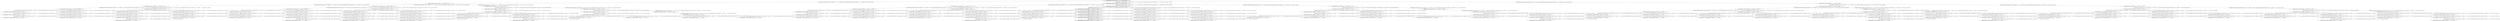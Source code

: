 strict digraph G {
  1 [ style="solid" label="RepartoVertex[index=6, cliente=7, pendientes=[4, 6], visitados=[0, 1, 2, 5, 3, 7], kms=6]" ];
  2 [ style="solid" label="RepartoVertex[index=7, cliente=4, pendientes=[6], visitados=[0, 1, 2, 5, 3, 7, 4], kms=7]" ];
  3 [ style="solid" label="RepartoVertex[index=5, cliente=3, pendientes=[4, 6, 7], visitados=[0, 1, 2, 5, 3], kms=5]" ];
  4 [ style="solid" label="RepartoVertex[index=4, cliente=5, pendientes=[3, 4, 6, 7], visitados=[0, 1, 2, 5], kms=4]" ];
  5 [ style="solid" label="RepartoVertex[index=6, cliente=4, pendientes=[3, 7], visitados=[0, 1, 2, 5, 6, 4], kms=8]" ];
  6 [ style="solid" label="RepartoVertex[index=7, cliente=7, pendientes=[3], visitados=[0, 1, 2, 5, 6, 4, 7], kms=9]" ];
  7 [ style="solid" label="RepartoVertex[index=5, cliente=6, pendientes=[3, 4, 7], visitados=[0, 1, 2, 5, 6], kms=7]" ];
  8 [ style="solid" label="RepartoVertex[index=3, cliente=2, pendientes=[3, 4, 5, 6, 7], visitados=[0, 1, 2], kms=3]" ];
  9 [ style="solid" label="RepartoVertex[index=7, cliente=6, pendientes=[4], visitados=[0, 1, 2, 7, 3, 5, 6], kms=11]" ];
  10 [ style="solid" label="RepartoVertex[index=8, cliente=4, pendientes=[], visitados=[0, 1, 2, 7, 3, 5, 6, 4], kms=12]" ];
  11 [ style="solid" label="RepartoVertex[index=6, cliente=5, pendientes=[4, 6], visitados=[0, 1, 2, 7, 3, 5], kms=8]" ];
  12 [ style="solid" label="RepartoVertex[index=5, cliente=3, pendientes=[4, 5, 6], visitados=[0, 1, 2, 7, 3], kms=7]" ];
  13 [ style="solid" label="RepartoVertex[index=4, cliente=7, pendientes=[3, 4, 5, 6], visitados=[0, 1, 2, 7], kms=6]" ];
  14 [ style="solid" label="RepartoVertex[index=6, cliente=6, pendientes=[3, 5], visitados=[0, 1, 2, 7, 4, 6], kms=8]" ];
  15 [ style="solid" label="RepartoVertex[index=7, cliente=5, pendientes=[3], visitados=[0, 1, 2, 7, 4, 6, 5], kms=11]" ];
  16 [ style="solid" label="RepartoVertex[index=5, cliente=4, pendientes=[3, 5, 6], visitados=[0, 1, 2, 7, 4], kms=7]" ];
  17 [ style="solid" label="RepartoVertex[index=2, cliente=1, pendientes=[2, 3, 4, 5, 6, 7], visitados=[0, 1], kms=2]" ];
  18 [ style="solid" label="RepartoVertex[index=6, cliente=7, pendientes=[4, 6], visitados=[0, 1, 3, 5, 2, 7], kms=10]" ];
  19 [ style="solid" label="RepartoVertex[index=7, cliente=4, pendientes=[6], visitados=[0, 1, 3, 5, 2, 7, 4], kms=11]" ];
  20 [ style="solid" label="RepartoVertex[index=5, cliente=2, pendientes=[4, 6, 7], visitados=[0, 1, 3, 5, 2], kms=7]" ];
  21 [ style="solid" label="RepartoVertex[index=4, cliente=5, pendientes=[2, 4, 6, 7], visitados=[0, 1, 3, 5], kms=6]" ];
  22 [ style="solid" label="RepartoVertex[index=7, cliente=7, pendientes=[2], visitados=[0, 1, 3, 5, 6, 4, 7], kms=11]" ];
  23 [ style="solid" label="RepartoVertex[index=8, cliente=2, pendientes=[], visitados=[0, 1, 3, 5, 6, 4, 7, 2], kms=14]" ];
  24 [ style="solid" label="RepartoVertex[index=6, cliente=4, pendientes=[2, 7], visitados=[0, 1, 3, 5, 6, 4], kms=10]" ];
  25 [ style="solid" label="RepartoVertex[index=5, cliente=6, pendientes=[2, 4, 7], visitados=[0, 1, 3, 5, 6], kms=9]" ];
  26 [ style="solid" label="RepartoVertex[index=3, cliente=3, pendientes=[2, 4, 5, 6, 7], visitados=[0, 1, 3], kms=5]" ];
  27 [ style="solid" label="RepartoVertex[index=7, cliente=6, pendientes=[4], visitados=[0, 1, 3, 7, 2, 5, 6], kms=13]" ];
  28 [ style="solid" label="RepartoVertex[index=8, cliente=4, pendientes=[], visitados=[0, 1, 3, 7, 2, 5, 6, 4], kms=14]" ];
  29 [ style="solid" label="RepartoVertex[index=6, cliente=5, pendientes=[4, 6], visitados=[0, 1, 3, 7, 2, 5], kms=10]" ];
  30 [ style="solid" label="RepartoVertex[index=5, cliente=2, pendientes=[4, 5, 6], visitados=[0, 1, 3, 7, 2], kms=9]" ];
  31 [ style="solid" label="RepartoVertex[index=4, cliente=7, pendientes=[2, 4, 5, 6], visitados=[0, 1, 3, 7], kms=6]" ];
  32 [ style="solid" label="RepartoVertex[index=7, cliente=5, pendientes=[2], visitados=[0, 1, 3, 7, 4, 6, 5], kms=11]" ];
  33 [ style="solid" label="RepartoVertex[index=8, cliente=2, pendientes=[], visitados=[0, 1, 3, 7, 4, 6, 5, 2], kms=12]" ];
  34 [ style="solid" label="RepartoVertex[index=6, cliente=6, pendientes=[2, 5], visitados=[0, 1, 3, 7, 4, 6], kms=8]" ];
  35 [ style="solid" label="RepartoVertex[index=5, cliente=4, pendientes=[2, 5, 6], visitados=[0, 1, 3, 7, 4], kms=7]" ];
  36 [ style="solid" label="RepartoVertex[index=6, cliente=2, pendientes=[3, 5], visitados=[0, 1, 6, 4, 7, 2], kms=8]" ];
  37 [ style="solid" label="RepartoVertex[index=7, cliente=5, pendientes=[3], visitados=[0, 1, 6, 4, 7, 2, 5], kms=9]" ];
  38 [ style="solid" label="RepartoVertex[index=5, cliente=7, pendientes=[2, 3, 5], visitados=[0, 1, 6, 4, 7], kms=5]" ];
  39 [ style="solid" label="RepartoVertex[index=7, cliente=5, pendientes=[2], visitados=[0, 1, 6, 4, 7, 3, 5], kms=7]" ];
  40 [ style="solid" label="RepartoVertex[index=8, cliente=2, pendientes=[], visitados=[0, 1, 6, 4, 7, 3, 5, 2], kms=8]" ];
  41 [ style="solid" label="RepartoVertex[index=6, cliente=3, pendientes=[2, 5], visitados=[0, 1, 6, 4, 7, 3], kms=6]" ];
  42 [ style="solid" label="RepartoVertex[index=4, cliente=4, pendientes=[2, 3, 5, 7], visitados=[0, 1, 6, 4], kms=4]" ];
  43 [ style="solid" label="RepartoVertex[index=3, cliente=6, pendientes=[2, 3, 4, 5, 7], visitados=[0, 1, 6], kms=3]" ];
  44 [ style="solid" label="RepartoVertex[index=6, cliente=7, pendientes=[3, 4], visitados=[0, 1, 6, 5, 2, 7], kms=10]" ];
  45 [ style="solid" label="RepartoVertex[index=7, cliente=3, pendientes=[4], visitados=[0, 1, 6, 5, 2, 7, 3], kms=11]" ];
  46 [ style="solid" label="RepartoVertex[index=7, cliente=4, pendientes=[3], visitados=[0, 1, 6, 5, 2, 7, 4], kms=11]" ];
  47 [ style="solid" label="RepartoVertex[index=5, cliente=2, pendientes=[3, 4, 7], visitados=[0, 1, 6, 5, 2], kms=7]" ];
  48 [ style="solid" label="RepartoVertex[index=4, cliente=5, pendientes=[2, 3, 4, 7], visitados=[0, 1, 6, 5], kms=6]" ];
  49 [ style="solid" label="RepartoVertex[index=6, cliente=7, pendientes=[2, 4], visitados=[0, 1, 6, 5, 3, 7], kms=8]" ];
  50 [ style="solid" label="RepartoVertex[index=7, cliente=2, pendientes=[4], visitados=[0, 1, 6, 5, 3, 7, 2], kms=11]" ];
  51 [ style="solid" label="RepartoVertex[index=7, cliente=4, pendientes=[2], visitados=[0, 1, 6, 5, 3, 7, 4], kms=9]" ];
  52 [ style="solid" label="RepartoVertex[index=5, cliente=3, pendientes=[2, 4, 7], visitados=[0, 1, 6, 5, 3], kms=7]" ];
  53 [ style="bold" label="RepartoVertex[index=1, cliente=0, pendientes=[1, 2, 3, 4, 5, 6, 7], visitados=[0], kms=0]" ];
  54 [ style="solid" label="RepartoVertex[index=6, cliente=6, pendientes=[4, 7], visitados=[0, 2, 1, 3, 5, 6], kms=9]" ];
  55 [ style="solid" label="RepartoVertex[index=7, cliente=4, pendientes=[7], visitados=[0, 2, 1, 3, 5, 6, 4], kms=10]" ];
  56 [ style="solid" label="RepartoVertex[index=5, cliente=5, pendientes=[4, 6, 7], visitados=[0, 2, 1, 3, 5], kms=6]" ];
  57 [ style="solid" label="RepartoVertex[index=4, cliente=3, pendientes=[4, 5, 6, 7], visitados=[0, 2, 1, 3], kms=5]" ];
  58 [ style="solid" label="RepartoVertex[index=6, cliente=4, pendientes=[5, 6], visitados=[0, 2, 1, 3, 7, 4], kms=7]" ];
  59 [ style="solid" label="RepartoVertex[index=7, cliente=6, pendientes=[5], visitados=[0, 2, 1, 3, 7, 4, 6], kms=8]" ];
  60 [ style="solid" label="RepartoVertex[index=5, cliente=7, pendientes=[4, 5, 6], visitados=[0, 2, 1, 3, 7], kms=6]" ];
  61 [ style="solid" label="RepartoVertex[index=3, cliente=1, pendientes=[3, 4, 5, 6, 7], visitados=[0, 2, 1], kms=2]" ];
  62 [ style="solid" label="RepartoVertex[index=6, cliente=7, pendientes=[3, 5], visitados=[0, 2, 1, 6, 4, 7], kms=5]" ];
  63 [ style="solid" label="RepartoVertex[index=7, cliente=3, pendientes=[5], visitados=[0, 2, 1, 6, 4, 7, 3], kms=6]" ];
  64 [ style="solid" label="RepartoVertex[index=5, cliente=4, pendientes=[3, 5, 7], visitados=[0, 2, 1, 6, 4], kms=4]" ];
  65 [ style="solid" label="RepartoVertex[index=4, cliente=6, pendientes=[3, 4, 5, 7], visitados=[0, 2, 1, 6], kms=3]" ];
  66 [ style="solid" label="RepartoVertex[index=7, cliente=7, pendientes=[4], visitados=[0, 2, 1, 6, 5, 3, 7], kms=8]" ];
  67 [ style="solid" label="RepartoVertex[index=8, cliente=4, pendientes=[], visitados=[0, 2, 1, 6, 5, 3, 7, 4], kms=9]" ];
  68 [ style="solid" label="RepartoVertex[index=6, cliente=3, pendientes=[4, 7], visitados=[0, 2, 1, 6, 5, 3], kms=7]" ];
  69 [ style="solid" label="RepartoVertex[index=5, cliente=5, pendientes=[3, 4, 7], visitados=[0, 2, 1, 6, 5], kms=6]" ];
  70 [ style="bold" label="RepartoVertex[index=2, cliente=2, pendientes=[1, 3, 4, 5, 6, 7], visitados=[0, 2], kms=1]" ];
  71 [ style="solid" label="RepartoVertex[index=6, cliente=6, pendientes=[4, 7], visitados=[0, 2, 5, 3, 1, 6], kms=7]" ];
  72 [ style="solid" label="RepartoVertex[index=7, cliente=4, pendientes=[7], visitados=[0, 2, 5, 3, 1, 6, 4], kms=8]" ];
  73 [ style="solid" label="RepartoVertex[index=5, cliente=1, pendientes=[4, 6, 7], visitados=[0, 2, 5, 3, 1], kms=6]" ];
  74 [ style="bold" label="RepartoVertex[index=4, cliente=3, pendientes=[1, 4, 6, 7], visitados=[0, 2, 5, 3], kms=3]" ];
  75 [ style="bold" label="RepartoVertex[index=7, cliente=6, pendientes=[1], visitados=[0, 2, 5, 3, 7, 4, 6], kms=6]" ];
  76 [ style="bold" label="RepartoVertex[index=8, cliente=1, pendientes=[], visitados=[0, 2, 5, 3, 7, 4, 6, 1], kms=7]" ];
  77 [ style="bold" label="RepartoVertex[index=6, cliente=4, pendientes=[1, 6], visitados=[0, 2, 5, 3, 7, 4], kms=5]" ];
  78 [ style="bold" label="RepartoVertex[index=5, cliente=7, pendientes=[1, 4, 6], visitados=[0, 2, 5, 3, 7], kms=4]" ];
  79 [ style="bold" label="RepartoVertex[index=3, cliente=5, pendientes=[1, 3, 4, 6, 7], visitados=[0, 2, 5], kms=2]" ];
  80 [ style="solid" label="RepartoVertex[index=7, cliente=7, pendientes=[4], visitados=[0, 2, 5, 6, 1, 3, 7], kms=10]" ];
  81 [ style="solid" label="RepartoVertex[index=8, cliente=4, pendientes=[], visitados=[0, 2, 5, 6, 1, 3, 7, 4], kms=11]" ];
  82 [ style="solid" label="RepartoVertex[index=6, cliente=3, pendientes=[4, 7], visitados=[0, 2, 5, 6, 1, 3], kms=9]" ];
  83 [ style="solid" label="RepartoVertex[index=5, cliente=1, pendientes=[3, 4, 7], visitados=[0, 2, 5, 6, 1], kms=6]" ];
  84 [ style="solid" label="RepartoVertex[index=4, cliente=6, pendientes=[1, 3, 4, 7], visitados=[0, 2, 5, 6], kms=5]" ];
  85 [ style="solid" label="RepartoVertex[index=7, cliente=3, pendientes=[1], visitados=[0, 2, 5, 6, 4, 7, 3], kms=8]" ];
  86 [ style="solid" label="RepartoVertex[index=8, cliente=1, pendientes=[], visitados=[0, 2, 5, 6, 4, 7, 3, 1], kms=11]" ];
  87 [ style="solid" label="RepartoVertex[index=6, cliente=7, pendientes=[1, 3], visitados=[0, 2, 5, 6, 4, 7], kms=7]" ];
  88 [ style="solid" label="RepartoVertex[index=5, cliente=4, pendientes=[1, 3, 7], visitados=[0, 2, 5, 6, 4], kms=6]" ];
  89 [ style="solid" label="RepartoVertex[index=6, cliente=6, pendientes=[4, 5], visitados=[0, 2, 7, 3, 1, 6], kms=9]" ];
  90 [ style="solid" label="RepartoVertex[index=7, cliente=4, pendientes=[5], visitados=[0, 2, 7, 3, 1, 6, 4], kms=10]" ];
  91 [ style="solid" label="RepartoVertex[index=7, cliente=5, pendientes=[4], visitados=[0, 2, 7, 3, 1, 6, 5], kms=12]" ];
  92 [ style="solid" label="RepartoVertex[index=5, cliente=1, pendientes=[4, 5, 6], visitados=[0, 2, 7, 3, 1], kms=8]" ];
  93 [ style="solid" label="RepartoVertex[index=4, cliente=3, pendientes=[1, 4, 5, 6], visitados=[0, 2, 7, 3], kms=5]" ];
  94 [ style="solid" label="RepartoVertex[index=6, cliente=6, pendientes=[1, 4], visitados=[0, 2, 7, 3, 5, 6], kms=9]" ];
  95 [ style="solid" label="RepartoVertex[index=7, cliente=1, pendientes=[4], visitados=[0, 2, 7, 3, 5, 6, 1], kms=10]" ];
  96 [ style="solid" label="RepartoVertex[index=7, cliente=4, pendientes=[1], visitados=[0, 2, 7, 3, 5, 6, 4], kms=10]" ];
  97 [ style="solid" label="RepartoVertex[index=5, cliente=5, pendientes=[1, 4, 6], visitados=[0, 2, 7, 3, 5], kms=6]" ];
  98 [ style="solid" label="RepartoVertex[index=3, cliente=7, pendientes=[1, 3, 4, 5, 6], visitados=[0, 2, 7], kms=4]" ];
  99 [ style="solid" label="RepartoVertex[index=6, cliente=1, pendientes=[3, 5], visitados=[0, 2, 7, 4, 6, 1], kms=7]" ];
  100 [ style="solid" label="RepartoVertex[index=7, cliente=3, pendientes=[5], visitados=[0, 2, 7, 4, 6, 1, 3], kms=10]" ];
  101 [ style="solid" label="RepartoVertex[index=5, cliente=6, pendientes=[1, 3, 5], visitados=[0, 2, 7, 4, 6], kms=6]" ];
  102 [ style="solid" label="RepartoVertex[index=7, cliente=3, pendientes=[1], visitados=[0, 2, 7, 4, 6, 5, 3], kms=10]" ];
  103 [ style="solid" label="RepartoVertex[index=8, cliente=1, pendientes=[], visitados=[0, 2, 7, 4, 6, 5, 3, 1], kms=13]" ];
  104 [ style="solid" label="RepartoVertex[index=6, cliente=5, pendientes=[1, 3], visitados=[0, 2, 7, 4, 6, 5], kms=9]" ];
  105 [ style="solid" label="RepartoVertex[index=4, cliente=4, pendientes=[1, 3, 5, 6], visitados=[0, 2, 7, 4], kms=5]" ];
  106 [ style="solid" label="RepartoVertex[index=6, cliente=5, pendientes=[3, 7], visitados=[0, 4, 6, 1, 2, 5], kms=5]" ];
  107 [ style="solid" label="RepartoVertex[index=7, cliente=3, pendientes=[7], visitados=[0, 4, 6, 1, 2, 5, 3], kms=6]" ];
  108 [ style="solid" label="RepartoVertex[index=5, cliente=2, pendientes=[3, 5, 7], visitados=[0, 4, 6, 1, 2], kms=4]" ];
  109 [ style="solid" label="RepartoVertex[index=6, cliente=7, pendientes=[3, 5], visitados=[0, 4, 6, 1, 2, 7], kms=7]" ];
  110 [ style="solid" label="RepartoVertex[index=7, cliente=3, pendientes=[5], visitados=[0, 4, 6, 1, 2, 7, 3], kms=8]" ];
  111 [ style="solid" label="RepartoVertex[index=4, cliente=1, pendientes=[2, 3, 5, 7], visitados=[0, 4, 6, 1], kms=3]" ];
  112 [ style="solid" label="RepartoVertex[index=6, cliente=5, pendientes=[2, 7], visitados=[0, 4, 6, 1, 3, 5], kms=7]" ];
  113 [ style="solid" label="RepartoVertex[index=7, cliente=2, pendientes=[7], visitados=[0, 4, 6, 1, 3, 5, 2], kms=8]" ];
  114 [ style="solid" label="RepartoVertex[index=5, cliente=3, pendientes=[2, 5, 7], visitados=[0, 4, 6, 1, 3], kms=6]" ];
  115 [ style="solid" label="RepartoVertex[index=6, cliente=7, pendientes=[2, 5], visitados=[0, 4, 6, 1, 3, 7], kms=7]" ];
  116 [ style="solid" label="RepartoVertex[index=7, cliente=2, pendientes=[5], visitados=[0, 4, 6, 1, 3, 7, 2], kms=10]" ];
  117 [ style="solid" label="RepartoVertex[index=3, cliente=6, pendientes=[1, 2, 3, 5, 7], visitados=[0, 4, 6], kms=2]" ];
  118 [ style="solid" label="RepartoVertex[index=6, cliente=1, pendientes=[3, 7], visitados=[0, 4, 6, 5, 2, 1], kms=7]" ];
  119 [ style="solid" label="RepartoVertex[index=7, cliente=3, pendientes=[7], visitados=[0, 4, 6, 5, 2, 1, 3], kms=10]" ];
  120 [ style="solid" label="RepartoVertex[index=5, cliente=2, pendientes=[1, 3, 7], visitados=[0, 4, 6, 5, 2], kms=6]" ];
  121 [ style="solid" label="RepartoVertex[index=7, cliente=3, pendientes=[1], visitados=[0, 4, 6, 5, 2, 7, 3], kms=10]" ];
  122 [ style="solid" label="RepartoVertex[index=8, cliente=1, pendientes=[], visitados=[0, 4, 6, 5, 2, 7, 3, 1], kms=13]" ];
  123 [ style="solid" label="RepartoVertex[index=6, cliente=7, pendientes=[1, 3], visitados=[0, 4, 6, 5, 2, 7], kms=9]" ];
  124 [ style="solid" label="RepartoVertex[index=4, cliente=5, pendientes=[1, 2, 3, 7], visitados=[0, 4, 6, 5], kms=5]" ];
  125 [ style="solid" label="RepartoVertex[index=6, cliente=1, pendientes=[2, 7], visitados=[0, 4, 6, 5, 3, 1], kms=9]" ];
  126 [ style="solid" label="RepartoVertex[index=7, cliente=2, pendientes=[7], visitados=[0, 4, 6, 5, 3, 1, 2], kms=10]" ];
  127 [ style="solid" label="RepartoVertex[index=5, cliente=3, pendientes=[1, 2, 7], visitados=[0, 4, 6, 5, 3], kms=6]" ];
  128 [ style="solid" label="RepartoVertex[index=7, cliente=2, pendientes=[1], visitados=[0, 4, 6, 5, 3, 7, 2], kms=10]" ];
  129 [ style="solid" label="RepartoVertex[index=8, cliente=1, pendientes=[], visitados=[0, 4, 6, 5, 3, 7, 2, 1], kms=11]" ];
  130 [ style="solid" label="RepartoVertex[index=6, cliente=7, pendientes=[1, 2], visitados=[0, 4, 6, 5, 3, 7], kms=7]" ];
  131 [ style="solid" label="RepartoVertex[index=2, cliente=4, pendientes=[1, 2, 3, 5, 6, 7], visitados=[0, 4], kms=1]" ];
  132 [ style="solid" label="RepartoVertex[index=6, cliente=3, pendientes=[5, 6], visitados=[0, 4, 7, 2, 1, 3], kms=9]" ];
  133 [ style="solid" label="RepartoVertex[index=7, cliente=5, pendientes=[6], visitados=[0, 4, 7, 2, 1, 3, 5], kms=10]" ];
  134 [ style="solid" label="RepartoVertex[index=5, cliente=1, pendientes=[3, 5, 6], visitados=[0, 4, 7, 2, 1], kms=6]" ];
  135 [ style="solid" label="RepartoVertex[index=6, cliente=6, pendientes=[3, 5], visitados=[0, 4, 7, 2, 1, 6], kms=7]" ];
  136 [ style="solid" label="RepartoVertex[index=7, cliente=5, pendientes=[3], visitados=[0, 4, 7, 2, 1, 6, 5], kms=10]" ];
  137 [ style="solid" label="RepartoVertex[index=4, cliente=2, pendientes=[1, 3, 5, 6], visitados=[0, 4, 7, 2], kms=5]" ];
  138 [ style="solid" label="RepartoVertex[index=6, cliente=3, pendientes=[1, 6], visitados=[0, 4, 7, 2, 5, 3], kms=7]" ];
  139 [ style="solid" label="RepartoVertex[index=7, cliente=1, pendientes=[6], visitados=[0, 4, 7, 2, 5, 3, 1], kms=10]" ];
  140 [ style="solid" label="RepartoVertex[index=5, cliente=5, pendientes=[1, 3, 6], visitados=[0, 4, 7, 2, 5], kms=6]" ];
  141 [ style="solid" label="RepartoVertex[index=6, cliente=6, pendientes=[1, 3], visitados=[0, 4, 7, 2, 5, 6], kms=9]" ];
  142 [ style="solid" label="RepartoVertex[index=7, cliente=1, pendientes=[3], visitados=[0, 4, 7, 2, 5, 6, 1], kms=10]" ];
  143 [ style="solid" label="RepartoVertex[index=3, cliente=7, pendientes=[1, 2, 3, 5, 6], visitados=[0, 4, 7], kms=2]" ];
  144 [ style="solid" label="RepartoVertex[index=6, cliente=2, pendientes=[5, 6], visitados=[0, 4, 7, 3, 1, 2], kms=7]" ];
  145 [ style="solid" label="RepartoVertex[index=7, cliente=5, pendientes=[6], visitados=[0, 4, 7, 3, 1, 2, 5], kms=8]" ];
  146 [ style="solid" label="RepartoVertex[index=5, cliente=1, pendientes=[2, 5, 6], visitados=[0, 4, 7, 3, 1], kms=6]" ];
  147 [ style="solid" label="RepartoVertex[index=7, cliente=5, pendientes=[2], visitados=[0, 4, 7, 3, 1, 6, 5], kms=10]" ];
  148 [ style="solid" label="RepartoVertex[index=8, cliente=2, pendientes=[], visitados=[0, 4, 7, 3, 1, 6, 5, 2], kms=11]" ];
  149 [ style="solid" label="RepartoVertex[index=6, cliente=6, pendientes=[2, 5], visitados=[0, 4, 7, 3, 1, 6], kms=7]" ];
  150 [ style="solid" label="RepartoVertex[index=4, cliente=3, pendientes=[1, 2, 5, 6], visitados=[0, 4, 7, 3], kms=3]" ];
  151 [ style="solid" label="RepartoVertex[index=6, cliente=2, pendientes=[1, 6], visitados=[0, 4, 7, 3, 5, 2], kms=5]" ];
  152 [ style="solid" label="RepartoVertex[index=7, cliente=1, pendientes=[6], visitados=[0, 4, 7, 3, 5, 2, 1], kms=6]" ];
  153 [ style="solid" label="RepartoVertex[index=5, cliente=5, pendientes=[1, 2, 6], visitados=[0, 4, 7, 3, 5], kms=4]" ];
  154 [ style="solid" label="RepartoVertex[index=7, cliente=1, pendientes=[2], visitados=[0, 4, 7, 3, 5, 6, 1], kms=8]" ];
  155 [ style="solid" label="RepartoVertex[index=8, cliente=2, pendientes=[], visitados=[0, 4, 7, 3, 5, 6, 1, 2], kms=9]" ];
  156 [ style="solid" label="RepartoVertex[index=6, cliente=6, pendientes=[1, 2], visitados=[0, 4, 7, 3, 5, 6], kms=7]" ];
  1 -> 2 [ style="solid" label="RepartoEdge[source=RepartoVertex[index=6, cliente=7, pendientes=[4, 6], visitados=[0, 1, 2, 5, 3, 7], kms=6], target=RepartoVertex[index=7, cliente=4, pendientes=[6], visitados=[0, 1, 2, 5, 3, 7, 4], kms=7], action=4, weight=193.0]" ];
  3 -> 1 [ style="solid" label="RepartoEdge[source=RepartoVertex[index=5, cliente=3, pendientes=[4, 6, 7], visitados=[0, 1, 2, 5, 3], kms=5], target=RepartoVertex[index=6, cliente=7, pendientes=[4, 6], visitados=[0, 1, 2, 5, 3, 7], kms=6], action=7, weight=194.0]" ];
  4 -> 3 [ style="solid" label="RepartoEdge[source=RepartoVertex[index=4, cliente=5, pendientes=[3, 4, 6, 7], visitados=[0, 1, 2, 5], kms=4], target=RepartoVertex[index=5, cliente=3, pendientes=[4, 6, 7], visitados=[0, 1, 2, 5, 3], kms=5], action=3, weight=295.0]" ];
  5 -> 6 [ style="solid" label="RepartoEdge[source=RepartoVertex[index=6, cliente=4, pendientes=[3, 7], visitados=[0, 1, 2, 5, 6, 4], kms=8], target=RepartoVertex[index=7, cliente=7, pendientes=[3], visitados=[0, 1, 2, 5, 6, 4, 7], kms=9], action=7, weight=191.0]" ];
  7 -> 5 [ style="solid" label="RepartoEdge[source=RepartoVertex[index=5, cliente=6, pendientes=[3, 4, 7], visitados=[0, 1, 2, 5, 6], kms=7], target=RepartoVertex[index=6, cliente=4, pendientes=[3, 7], visitados=[0, 1, 2, 5, 6, 4], kms=8], action=4, weight=192.0]" ];
  4 -> 7 [ style="solid" label="RepartoEdge[source=RepartoVertex[index=4, cliente=5, pendientes=[3, 4, 6, 7], visitados=[0, 1, 2, 5], kms=4], target=RepartoVertex[index=5, cliente=6, pendientes=[3, 4, 7], visitados=[0, 1, 2, 5, 6], kms=7], action=6, weight=193.0]" ];
  8 -> 4 [ style="solid" label="RepartoEdge[source=RepartoVertex[index=3, cliente=2, pendientes=[3, 4, 5, 6, 7], visitados=[0, 1, 2], kms=3], target=RepartoVertex[index=4, cliente=5, pendientes=[3, 4, 6, 7], visitados=[0, 1, 2, 5], kms=4], action=5, weight=296.0]" ];
  9 -> 10 [ style="solid" label="RepartoEdge[source=RepartoVertex[index=7, cliente=6, pendientes=[4], visitados=[0, 1, 2, 7, 3, 5, 6], kms=11], target=RepartoVertex[index=8, cliente=4, pendientes=[], visitados=[0, 1, 2, 7, 3, 5, 6, 4], kms=12], action=4, weight=187.0]" ];
  11 -> 9 [ style="solid" label="RepartoEdge[source=RepartoVertex[index=6, cliente=5, pendientes=[4, 6], visitados=[0, 1, 2, 7, 3, 5], kms=8], target=RepartoVertex[index=7, cliente=6, pendientes=[4], visitados=[0, 1, 2, 7, 3, 5, 6], kms=11], action=6, weight=189.0]" ];
  12 -> 11 [ style="solid" label="RepartoEdge[source=RepartoVertex[index=5, cliente=3, pendientes=[4, 5, 6], visitados=[0, 1, 2, 7, 3], kms=7], target=RepartoVertex[index=6, cliente=5, pendientes=[4, 6], visitados=[0, 1, 2, 7, 3, 5], kms=8], action=5, weight=292.0]" ];
  13 -> 12 [ style="solid" label="RepartoEdge[source=RepartoVertex[index=4, cliente=7, pendientes=[3, 4, 5, 6], visitados=[0, 1, 2, 7], kms=6], target=RepartoVertex[index=5, cliente=3, pendientes=[4, 5, 6], visitados=[0, 1, 2, 7, 3], kms=7], action=3, weight=293.0]" ];
  14 -> 15 [ style="solid" label="RepartoEdge[source=RepartoVertex[index=6, cliente=6, pendientes=[3, 5], visitados=[0, 1, 2, 7, 4, 6], kms=8], target=RepartoVertex[index=7, cliente=5, pendientes=[3], visitados=[0, 1, 2, 7, 4, 6, 5], kms=11], action=5, weight=289.0]" ];
  16 -> 14 [ style="solid" label="RepartoEdge[source=RepartoVertex[index=5, cliente=4, pendientes=[3, 5, 6], visitados=[0, 1, 2, 7, 4], kms=7], target=RepartoVertex[index=6, cliente=6, pendientes=[3, 5], visitados=[0, 1, 2, 7, 4, 6], kms=8], action=6, weight=192.0]" ];
  13 -> 16 [ style="solid" label="RepartoEdge[source=RepartoVertex[index=4, cliente=7, pendientes=[3, 4, 5, 6], visitados=[0, 1, 2, 7], kms=6], target=RepartoVertex[index=5, cliente=4, pendientes=[3, 5, 6], visitados=[0, 1, 2, 7, 4], kms=7], action=4, weight=193.0]" ];
  8 -> 13 [ style="solid" label="RepartoEdge[source=RepartoVertex[index=3, cliente=2, pendientes=[3, 4, 5, 6, 7], visitados=[0, 1, 2], kms=3], target=RepartoVertex[index=4, cliente=7, pendientes=[3, 4, 5, 6], visitados=[0, 1, 2, 7], kms=6], action=7, weight=194.0]" ];
  17 -> 8 [ style="solid" label="RepartoEdge[source=RepartoVertex[index=2, cliente=1, pendientes=[2, 3, 4, 5, 6, 7], visitados=[0, 1], kms=2], target=RepartoVertex[index=3, cliente=2, pendientes=[3, 4, 5, 6, 7], visitados=[0, 1, 2], kms=3], action=2, weight=197.0]" ];
  18 -> 19 [ style="solid" label="RepartoEdge[source=RepartoVertex[index=6, cliente=7, pendientes=[4, 6], visitados=[0, 1, 3, 5, 2, 7], kms=10], target=RepartoVertex[index=7, cliente=4, pendientes=[6], visitados=[0, 1, 3, 5, 2, 7, 4], kms=11], action=4, weight=189.0]" ];
  20 -> 18 [ style="solid" label="RepartoEdge[source=RepartoVertex[index=5, cliente=2, pendientes=[4, 6, 7], visitados=[0, 1, 3, 5, 2], kms=7], target=RepartoVertex[index=6, cliente=7, pendientes=[4, 6], visitados=[0, 1, 3, 5, 2, 7], kms=10], action=7, weight=190.0]" ];
  21 -> 20 [ style="solid" label="RepartoEdge[source=RepartoVertex[index=4, cliente=5, pendientes=[2, 4, 6, 7], visitados=[0, 1, 3, 5], kms=6], target=RepartoVertex[index=5, cliente=2, pendientes=[4, 6, 7], visitados=[0, 1, 3, 5, 2], kms=7], action=2, weight=193.0]" ];
  22 -> 23 [ style="solid" label="RepartoEdge[source=RepartoVertex[index=7, cliente=7, pendientes=[2], visitados=[0, 1, 3, 5, 6, 4, 7], kms=11], target=RepartoVertex[index=8, cliente=2, pendientes=[], visitados=[0, 1, 3, 5, 6, 4, 7, 2], kms=14], action=2, weight=185.0]" ];
  24 -> 22 [ style="solid" label="RepartoEdge[source=RepartoVertex[index=6, cliente=4, pendientes=[2, 7], visitados=[0, 1, 3, 5, 6, 4], kms=10], target=RepartoVertex[index=7, cliente=7, pendientes=[2], visitados=[0, 1, 3, 5, 6, 4, 7], kms=11], action=7, weight=189.0]" ];
  25 -> 24 [ style="solid" label="RepartoEdge[source=RepartoVertex[index=5, cliente=6, pendientes=[2, 4, 7], visitados=[0, 1, 3, 5, 6], kms=9], target=RepartoVertex[index=6, cliente=4, pendientes=[2, 7], visitados=[0, 1, 3, 5, 6, 4], kms=10], action=4, weight=190.0]" ];
  21 -> 25 [ style="solid" label="RepartoEdge[source=RepartoVertex[index=4, cliente=5, pendientes=[2, 4, 6, 7], visitados=[0, 1, 3, 5], kms=6], target=RepartoVertex[index=5, cliente=6, pendientes=[2, 4, 7], visitados=[0, 1, 3, 5, 6], kms=9], action=6, weight=191.0]" ];
  26 -> 21 [ style="solid" label="RepartoEdge[source=RepartoVertex[index=3, cliente=3, pendientes=[2, 4, 5, 6, 7], visitados=[0, 1, 3], kms=5], target=RepartoVertex[index=4, cliente=5, pendientes=[2, 4, 6, 7], visitados=[0, 1, 3, 5], kms=6], action=5, weight=294.0]" ];
  27 -> 28 [ style="solid" label="RepartoEdge[source=RepartoVertex[index=7, cliente=6, pendientes=[4], visitados=[0, 1, 3, 7, 2, 5, 6], kms=13], target=RepartoVertex[index=8, cliente=4, pendientes=[], visitados=[0, 1, 3, 7, 2, 5, 6, 4], kms=14], action=4, weight=185.0]" ];
  29 -> 27 [ style="solid" label="RepartoEdge[source=RepartoVertex[index=6, cliente=5, pendientes=[4, 6], visitados=[0, 1, 3, 7, 2, 5], kms=10], target=RepartoVertex[index=7, cliente=6, pendientes=[4], visitados=[0, 1, 3, 7, 2, 5, 6], kms=13], action=6, weight=187.0]" ];
  30 -> 29 [ style="solid" label="RepartoEdge[source=RepartoVertex[index=5, cliente=2, pendientes=[4, 5, 6], visitados=[0, 1, 3, 7, 2], kms=9], target=RepartoVertex[index=6, cliente=5, pendientes=[4, 6], visitados=[0, 1, 3, 7, 2, 5], kms=10], action=5, weight=290.0]" ];
  31 -> 30 [ style="solid" label="RepartoEdge[source=RepartoVertex[index=4, cliente=7, pendientes=[2, 4, 5, 6], visitados=[0, 1, 3, 7], kms=6], target=RepartoVertex[index=5, cliente=2, pendientes=[4, 5, 6], visitados=[0, 1, 3, 7, 2], kms=9], action=2, weight=191.0]" ];
  32 -> 33 [ style="solid" label="RepartoEdge[source=RepartoVertex[index=7, cliente=5, pendientes=[2], visitados=[0, 1, 3, 7, 4, 6, 5], kms=11], target=RepartoVertex[index=8, cliente=2, pendientes=[], visitados=[0, 1, 3, 7, 4, 6, 5, 2], kms=12], action=2, weight=187.0]" ];
  34 -> 32 [ style="solid" label="RepartoEdge[source=RepartoVertex[index=6, cliente=6, pendientes=[2, 5], visitados=[0, 1, 3, 7, 4, 6], kms=8], target=RepartoVertex[index=7, cliente=5, pendientes=[2], visitados=[0, 1, 3, 7, 4, 6, 5], kms=11], action=5, weight=289.0]" ];
  35 -> 34 [ style="solid" label="RepartoEdge[source=RepartoVertex[index=5, cliente=4, pendientes=[2, 5, 6], visitados=[0, 1, 3, 7, 4], kms=7], target=RepartoVertex[index=6, cliente=6, pendientes=[2, 5], visitados=[0, 1, 3, 7, 4, 6], kms=8], action=6, weight=192.0]" ];
  31 -> 35 [ style="solid" label="RepartoEdge[source=RepartoVertex[index=4, cliente=7, pendientes=[2, 4, 5, 6], visitados=[0, 1, 3, 7], kms=6], target=RepartoVertex[index=5, cliente=4, pendientes=[2, 5, 6], visitados=[0, 1, 3, 7, 4], kms=7], action=4, weight=193.0]" ];
  26 -> 31 [ style="solid" label="RepartoEdge[source=RepartoVertex[index=3, cliente=3, pendientes=[2, 4, 5, 6, 7], visitados=[0, 1, 3], kms=5], target=RepartoVertex[index=4, cliente=7, pendientes=[2, 4, 5, 6], visitados=[0, 1, 3, 7], kms=6], action=7, weight=194.0]" ];
  17 -> 26 [ style="solid" label="RepartoEdge[source=RepartoVertex[index=2, cliente=1, pendientes=[2, 3, 4, 5, 6, 7], visitados=[0, 1], kms=2], target=RepartoVertex[index=3, cliente=3, pendientes=[2, 4, 5, 6, 7], visitados=[0, 1, 3], kms=5], action=3, weight=295.0]" ];
  36 -> 37 [ style="solid" label="RepartoEdge[source=RepartoVertex[index=6, cliente=2, pendientes=[3, 5], visitados=[0, 1, 6, 4, 7, 2], kms=8], target=RepartoVertex[index=7, cliente=5, pendientes=[3], visitados=[0, 1, 6, 4, 7, 2, 5], kms=9], action=5, weight=291.0]" ];
  38 -> 36 [ style="solid" label="RepartoEdge[source=RepartoVertex[index=5, cliente=7, pendientes=[2, 3, 5], visitados=[0, 1, 6, 4, 7], kms=5], target=RepartoVertex[index=6, cliente=2, pendientes=[3, 5], visitados=[0, 1, 6, 4, 7, 2], kms=8], action=2, weight=192.0]" ];
  39 -> 40 [ style="solid" label="RepartoEdge[source=RepartoVertex[index=7, cliente=5, pendientes=[2], visitados=[0, 1, 6, 4, 7, 3, 5], kms=7], target=RepartoVertex[index=8, cliente=2, pendientes=[], visitados=[0, 1, 6, 4, 7, 3, 5, 2], kms=8], action=2, weight=191.0]" ];
  41 -> 39 [ style="solid" label="RepartoEdge[source=RepartoVertex[index=6, cliente=3, pendientes=[2, 5], visitados=[0, 1, 6, 4, 7, 3], kms=6], target=RepartoVertex[index=7, cliente=5, pendientes=[2], visitados=[0, 1, 6, 4, 7, 3, 5], kms=7], action=5, weight=293.0]" ];
  38 -> 41 [ style="solid" label="RepartoEdge[source=RepartoVertex[index=5, cliente=7, pendientes=[2, 3, 5], visitados=[0, 1, 6, 4, 7], kms=5], target=RepartoVertex[index=6, cliente=3, pendientes=[2, 5], visitados=[0, 1, 6, 4, 7, 3], kms=6], action=3, weight=294.0]" ];
  42 -> 38 [ style="solid" label="RepartoEdge[source=RepartoVertex[index=4, cliente=4, pendientes=[2, 3, 5, 7], visitados=[0, 1, 6, 4], kms=4], target=RepartoVertex[index=5, cliente=7, pendientes=[2, 3, 5], visitados=[0, 1, 6, 4, 7], kms=5], action=7, weight=195.0]" ];
  43 -> 42 [ style="solid" label="RepartoEdge[source=RepartoVertex[index=3, cliente=6, pendientes=[2, 3, 4, 5, 7], visitados=[0, 1, 6], kms=3], target=RepartoVertex[index=4, cliente=4, pendientes=[2, 3, 5, 7], visitados=[0, 1, 6, 4], kms=4], action=4, weight=196.0]" ];
  44 -> 45 [ style="solid" label="RepartoEdge[source=RepartoVertex[index=6, cliente=7, pendientes=[3, 4], visitados=[0, 1, 6, 5, 2, 7], kms=10], target=RepartoVertex[index=7, cliente=3, pendientes=[4], visitados=[0, 1, 6, 5, 2, 7, 3], kms=11], action=3, weight=289.0]" ];
  44 -> 46 [ style="solid" label="RepartoEdge[source=RepartoVertex[index=6, cliente=7, pendientes=[3, 4], visitados=[0, 1, 6, 5, 2, 7], kms=10], target=RepartoVertex[index=7, cliente=4, pendientes=[3], visitados=[0, 1, 6, 5, 2, 7, 4], kms=11], action=4, weight=189.0]" ];
  47 -> 44 [ style="solid" label="RepartoEdge[source=RepartoVertex[index=5, cliente=2, pendientes=[3, 4, 7], visitados=[0, 1, 6, 5, 2], kms=7], target=RepartoVertex[index=6, cliente=7, pendientes=[3, 4], visitados=[0, 1, 6, 5, 2, 7], kms=10], action=7, weight=190.0]" ];
  48 -> 47 [ style="solid" label="RepartoEdge[source=RepartoVertex[index=4, cliente=5, pendientes=[2, 3, 4, 7], visitados=[0, 1, 6, 5], kms=6], target=RepartoVertex[index=5, cliente=2, pendientes=[3, 4, 7], visitados=[0, 1, 6, 5, 2], kms=7], action=2, weight=193.0]" ];
  49 -> 50 [ style="solid" label="RepartoEdge[source=RepartoVertex[index=6, cliente=7, pendientes=[2, 4], visitados=[0, 1, 6, 5, 3, 7], kms=8], target=RepartoVertex[index=7, cliente=2, pendientes=[4], visitados=[0, 1, 6, 5, 3, 7, 2], kms=11], action=2, weight=189.0]" ];
  49 -> 51 [ style="solid" label="RepartoEdge[source=RepartoVertex[index=6, cliente=7, pendientes=[2, 4], visitados=[0, 1, 6, 5, 3, 7], kms=8], target=RepartoVertex[index=7, cliente=4, pendientes=[2], visitados=[0, 1, 6, 5, 3, 7, 4], kms=9], action=4, weight=191.0]" ];
  52 -> 49 [ style="solid" label="RepartoEdge[source=RepartoVertex[index=5, cliente=3, pendientes=[2, 4, 7], visitados=[0, 1, 6, 5, 3], kms=7], target=RepartoVertex[index=6, cliente=7, pendientes=[2, 4], visitados=[0, 1, 6, 5, 3, 7], kms=8], action=7, weight=192.0]" ];
  48 -> 52 [ style="solid" label="RepartoEdge[source=RepartoVertex[index=4, cliente=5, pendientes=[2, 3, 4, 7], visitados=[0, 1, 6, 5], kms=6], target=RepartoVertex[index=5, cliente=3, pendientes=[2, 4, 7], visitados=[0, 1, 6, 5, 3], kms=7], action=3, weight=293.0]" ];
  43 -> 48 [ style="solid" label="RepartoEdge[source=RepartoVertex[index=3, cliente=6, pendientes=[2, 3, 4, 5, 7], visitados=[0, 1, 6], kms=3], target=RepartoVertex[index=4, cliente=5, pendientes=[2, 3, 4, 7], visitados=[0, 1, 6, 5], kms=6], action=5, weight=294.0]" ];
  17 -> 43 [ style="solid" label="RepartoEdge[source=RepartoVertex[index=2, cliente=1, pendientes=[2, 3, 4, 5, 6, 7], visitados=[0, 1], kms=2], target=RepartoVertex[index=3, cliente=6, pendientes=[2, 3, 4, 5, 7], visitados=[0, 1, 6], kms=3], action=6, weight=197.0]" ];
  53 -> 17 [ style="solid" label="RepartoEdge[source=RepartoVertex[index=1, cliente=0, pendientes=[1, 2, 3, 4, 5, 6, 7], visitados=[0], kms=0], target=RepartoVertex[index=2, cliente=1, pendientes=[2, 3, 4, 5, 6, 7], visitados=[0, 1], kms=2], action=1, weight=98.0]" ];
  54 -> 55 [ style="solid" label="RepartoEdge[source=RepartoVertex[index=6, cliente=6, pendientes=[4, 7], visitados=[0, 2, 1, 3, 5, 6], kms=9], target=RepartoVertex[index=7, cliente=4, pendientes=[7], visitados=[0, 2, 1, 3, 5, 6, 4], kms=10], action=4, weight=190.0]" ];
  56 -> 54 [ style="solid" label="RepartoEdge[source=RepartoVertex[index=5, cliente=5, pendientes=[4, 6, 7], visitados=[0, 2, 1, 3, 5], kms=6], target=RepartoVertex[index=6, cliente=6, pendientes=[4, 7], visitados=[0, 2, 1, 3, 5, 6], kms=9], action=6, weight=191.0]" ];
  57 -> 56 [ style="solid" label="RepartoEdge[source=RepartoVertex[index=4, cliente=3, pendientes=[4, 5, 6, 7], visitados=[0, 2, 1, 3], kms=5], target=RepartoVertex[index=5, cliente=5, pendientes=[4, 6, 7], visitados=[0, 2, 1, 3, 5], kms=6], action=5, weight=294.0]" ];
  58 -> 59 [ style="solid" label="RepartoEdge[source=RepartoVertex[index=6, cliente=4, pendientes=[5, 6], visitados=[0, 2, 1, 3, 7, 4], kms=7], target=RepartoVertex[index=7, cliente=6, pendientes=[5], visitados=[0, 2, 1, 3, 7, 4, 6], kms=8], action=6, weight=192.0]" ];
  60 -> 58 [ style="solid" label="RepartoEdge[source=RepartoVertex[index=5, cliente=7, pendientes=[4, 5, 6], visitados=[0, 2, 1, 3, 7], kms=6], target=RepartoVertex[index=6, cliente=4, pendientes=[5, 6], visitados=[0, 2, 1, 3, 7, 4], kms=7], action=4, weight=193.0]" ];
  57 -> 60 [ style="solid" label="RepartoEdge[source=RepartoVertex[index=4, cliente=3, pendientes=[4, 5, 6, 7], visitados=[0, 2, 1, 3], kms=5], target=RepartoVertex[index=5, cliente=7, pendientes=[4, 5, 6], visitados=[0, 2, 1, 3, 7], kms=6], action=7, weight=194.0]" ];
  61 -> 57 [ style="solid" label="RepartoEdge[source=RepartoVertex[index=3, cliente=1, pendientes=[3, 4, 5, 6, 7], visitados=[0, 2, 1], kms=2], target=RepartoVertex[index=4, cliente=3, pendientes=[4, 5, 6, 7], visitados=[0, 2, 1, 3], kms=5], action=3, weight=295.0]" ];
  62 -> 63 [ style="solid" label="RepartoEdge[source=RepartoVertex[index=6, cliente=7, pendientes=[3, 5], visitados=[0, 2, 1, 6, 4, 7], kms=5], target=RepartoVertex[index=7, cliente=3, pendientes=[5], visitados=[0, 2, 1, 6, 4, 7, 3], kms=6], action=3, weight=294.0]" ];
  64 -> 62 [ style="solid" label="RepartoEdge[source=RepartoVertex[index=5, cliente=4, pendientes=[3, 5, 7], visitados=[0, 2, 1, 6, 4], kms=4], target=RepartoVertex[index=6, cliente=7, pendientes=[3, 5], visitados=[0, 2, 1, 6, 4, 7], kms=5], action=7, weight=195.0]" ];
  65 -> 64 [ style="solid" label="RepartoEdge[source=RepartoVertex[index=4, cliente=6, pendientes=[3, 4, 5, 7], visitados=[0, 2, 1, 6], kms=3], target=RepartoVertex[index=5, cliente=4, pendientes=[3, 5, 7], visitados=[0, 2, 1, 6, 4], kms=4], action=4, weight=196.0]" ];
  66 -> 67 [ style="solid" label="RepartoEdge[source=RepartoVertex[index=7, cliente=7, pendientes=[4], visitados=[0, 2, 1, 6, 5, 3, 7], kms=8], target=RepartoVertex[index=8, cliente=4, pendientes=[], visitados=[0, 2, 1, 6, 5, 3, 7, 4], kms=9], action=4, weight=190.0]" ];
  68 -> 66 [ style="solid" label="RepartoEdge[source=RepartoVertex[index=6, cliente=3, pendientes=[4, 7], visitados=[0, 2, 1, 6, 5, 3], kms=7], target=RepartoVertex[index=7, cliente=7, pendientes=[4], visitados=[0, 2, 1, 6, 5, 3, 7], kms=8], action=7, weight=192.0]" ];
  69 -> 68 [ style="solid" label="RepartoEdge[source=RepartoVertex[index=5, cliente=5, pendientes=[3, 4, 7], visitados=[0, 2, 1, 6, 5], kms=6], target=RepartoVertex[index=6, cliente=3, pendientes=[4, 7], visitados=[0, 2, 1, 6, 5, 3], kms=7], action=3, weight=293.0]" ];
  65 -> 69 [ style="solid" label="RepartoEdge[source=RepartoVertex[index=4, cliente=6, pendientes=[3, 4, 5, 7], visitados=[0, 2, 1, 6], kms=3], target=RepartoVertex[index=5, cliente=5, pendientes=[3, 4, 7], visitados=[0, 2, 1, 6, 5], kms=6], action=5, weight=294.0]" ];
  61 -> 65 [ style="solid" label="RepartoEdge[source=RepartoVertex[index=3, cliente=1, pendientes=[3, 4, 5, 6, 7], visitados=[0, 2, 1], kms=2], target=RepartoVertex[index=4, cliente=6, pendientes=[3, 4, 5, 7], visitados=[0, 2, 1, 6], kms=3], action=6, weight=197.0]" ];
  70 -> 61 [ style="solid" label="RepartoEdge[source=RepartoVertex[index=2, cliente=2, pendientes=[1, 3, 4, 5, 6, 7], visitados=[0, 2], kms=1], target=RepartoVertex[index=3, cliente=1, pendientes=[3, 4, 5, 6, 7], visitados=[0, 2, 1], kms=2], action=1, weight=98.0]" ];
  71 -> 72 [ style="solid" label="RepartoEdge[source=RepartoVertex[index=6, cliente=6, pendientes=[4, 7], visitados=[0, 2, 5, 3, 1, 6], kms=7], target=RepartoVertex[index=7, cliente=4, pendientes=[7], visitados=[0, 2, 5, 3, 1, 6, 4], kms=8], action=4, weight=192.0]" ];
  73 -> 71 [ style="solid" label="RepartoEdge[source=RepartoVertex[index=5, cliente=1, pendientes=[4, 6, 7], visitados=[0, 2, 5, 3, 1], kms=6], target=RepartoVertex[index=6, cliente=6, pendientes=[4, 7], visitados=[0, 2, 5, 3, 1, 6], kms=7], action=6, weight=193.0]" ];
  74 -> 73 [ style="solid" label="RepartoEdge[source=RepartoVertex[index=4, cliente=3, pendientes=[1, 4, 6, 7], visitados=[0, 2, 5, 3], kms=3], target=RepartoVertex[index=5, cliente=1, pendientes=[4, 6, 7], visitados=[0, 2, 5, 3, 1], kms=6], action=1, weight=94.0]" ];
  75 -> 76 [ style="bold" label="RepartoEdge[source=RepartoVertex[index=7, cliente=6, pendientes=[1], visitados=[0, 2, 5, 3, 7, 4, 6], kms=6], target=RepartoVertex[index=8, cliente=1, pendientes=[], visitados=[0, 2, 5, 3, 7, 4, 6, 1], kms=7], action=1, weight=91.0]" ];
  77 -> 75 [ style="bold" label="RepartoEdge[source=RepartoVertex[index=6, cliente=4, pendientes=[1, 6], visitados=[0, 2, 5, 3, 7, 4], kms=5], target=RepartoVertex[index=7, cliente=6, pendientes=[1], visitados=[0, 2, 5, 3, 7, 4, 6], kms=6], action=6, weight=194.0]" ];
  78 -> 77 [ style="bold" label="RepartoEdge[source=RepartoVertex[index=5, cliente=7, pendientes=[1, 4, 6], visitados=[0, 2, 5, 3, 7], kms=4], target=RepartoVertex[index=6, cliente=4, pendientes=[1, 6], visitados=[0, 2, 5, 3, 7, 4], kms=5], action=4, weight=195.0]" ];
  74 -> 78 [ style="bold" label="RepartoEdge[source=RepartoVertex[index=4, cliente=3, pendientes=[1, 4, 6, 7], visitados=[0, 2, 5, 3], kms=3], target=RepartoVertex[index=5, cliente=7, pendientes=[1, 4, 6], visitados=[0, 2, 5, 3, 7], kms=4], action=7, weight=196.0]" ];
  79 -> 74 [ style="bold" label="RepartoEdge[source=RepartoVertex[index=3, cliente=5, pendientes=[1, 3, 4, 6, 7], visitados=[0, 2, 5], kms=2], target=RepartoVertex[index=4, cliente=3, pendientes=[1, 4, 6, 7], visitados=[0, 2, 5, 3], kms=3], action=3, weight=297.0]" ];
  80 -> 81 [ style="solid" label="RepartoEdge[source=RepartoVertex[index=7, cliente=7, pendientes=[4], visitados=[0, 2, 5, 6, 1, 3, 7], kms=10], target=RepartoVertex[index=8, cliente=4, pendientes=[], visitados=[0, 2, 5, 6, 1, 3, 7, 4], kms=11], action=4, weight=188.0]" ];
  82 -> 80 [ style="solid" label="RepartoEdge[source=RepartoVertex[index=6, cliente=3, pendientes=[4, 7], visitados=[0, 2, 5, 6, 1, 3], kms=9], target=RepartoVertex[index=7, cliente=7, pendientes=[4], visitados=[0, 2, 5, 6, 1, 3, 7], kms=10], action=7, weight=190.0]" ];
  83 -> 82 [ style="solid" label="RepartoEdge[source=RepartoVertex[index=5, cliente=1, pendientes=[3, 4, 7], visitados=[0, 2, 5, 6, 1], kms=6], target=RepartoVertex[index=6, cliente=3, pendientes=[4, 7], visitados=[0, 2, 5, 6, 1, 3], kms=9], action=3, weight=291.0]" ];
  84 -> 83 [ style="solid" label="RepartoEdge[source=RepartoVertex[index=4, cliente=6, pendientes=[1, 3, 4, 7], visitados=[0, 2, 5, 6], kms=5], target=RepartoVertex[index=5, cliente=1, pendientes=[3, 4, 7], visitados=[0, 2, 5, 6, 1], kms=6], action=1, weight=94.0]" ];
  85 -> 86 [ style="solid" label="RepartoEdge[source=RepartoVertex[index=7, cliente=3, pendientes=[1], visitados=[0, 2, 5, 6, 4, 7, 3], kms=8], target=RepartoVertex[index=8, cliente=1, pendientes=[], visitados=[0, 2, 5, 6, 4, 7, 3, 1], kms=11], action=1, weight=87.0]" ];
  87 -> 85 [ style="solid" label="RepartoEdge[source=RepartoVertex[index=6, cliente=7, pendientes=[1, 3], visitados=[0, 2, 5, 6, 4, 7], kms=7], target=RepartoVertex[index=7, cliente=3, pendientes=[1], visitados=[0, 2, 5, 6, 4, 7, 3], kms=8], action=3, weight=292.0]" ];
  88 -> 87 [ style="solid" label="RepartoEdge[source=RepartoVertex[index=5, cliente=4, pendientes=[1, 3, 7], visitados=[0, 2, 5, 6, 4], kms=6], target=RepartoVertex[index=6, cliente=7, pendientes=[1, 3], visitados=[0, 2, 5, 6, 4, 7], kms=7], action=7, weight=193.0]" ];
  84 -> 88 [ style="solid" label="RepartoEdge[source=RepartoVertex[index=4, cliente=6, pendientes=[1, 3, 4, 7], visitados=[0, 2, 5, 6], kms=5], target=RepartoVertex[index=5, cliente=4, pendientes=[1, 3, 7], visitados=[0, 2, 5, 6, 4], kms=6], action=4, weight=194.0]" ];
  79 -> 84 [ style="solid" label="RepartoEdge[source=RepartoVertex[index=3, cliente=5, pendientes=[1, 3, 4, 6, 7], visitados=[0, 2, 5], kms=2], target=RepartoVertex[index=4, cliente=6, pendientes=[1, 3, 4, 7], visitados=[0, 2, 5, 6], kms=5], action=6, weight=195.0]" ];
  70 -> 79 [ style="bold" label="RepartoEdge[source=RepartoVertex[index=2, cliente=2, pendientes=[1, 3, 4, 5, 6, 7], visitados=[0, 2], kms=1], target=RepartoVertex[index=3, cliente=5, pendientes=[1, 3, 4, 6, 7], visitados=[0, 2, 5], kms=2], action=5, weight=298.0]" ];
  89 -> 90 [ style="solid" label="RepartoEdge[source=RepartoVertex[index=6, cliente=6, pendientes=[4, 5], visitados=[0, 2, 7, 3, 1, 6], kms=9], target=RepartoVertex[index=7, cliente=4, pendientes=[5], visitados=[0, 2, 7, 3, 1, 6, 4], kms=10], action=4, weight=190.0]" ];
  89 -> 91 [ style="solid" label="RepartoEdge[source=RepartoVertex[index=6, cliente=6, pendientes=[4, 5], visitados=[0, 2, 7, 3, 1, 6], kms=9], target=RepartoVertex[index=7, cliente=5, pendientes=[4], visitados=[0, 2, 7, 3, 1, 6, 5], kms=12], action=5, weight=288.0]" ];
  92 -> 89 [ style="solid" label="RepartoEdge[source=RepartoVertex[index=5, cliente=1, pendientes=[4, 5, 6], visitados=[0, 2, 7, 3, 1], kms=8], target=RepartoVertex[index=6, cliente=6, pendientes=[4, 5], visitados=[0, 2, 7, 3, 1, 6], kms=9], action=6, weight=191.0]" ];
  93 -> 92 [ style="solid" label="RepartoEdge[source=RepartoVertex[index=4, cliente=3, pendientes=[1, 4, 5, 6], visitados=[0, 2, 7, 3], kms=5], target=RepartoVertex[index=5, cliente=1, pendientes=[4, 5, 6], visitados=[0, 2, 7, 3, 1], kms=8], action=1, weight=92.0]" ];
  94 -> 95 [ style="solid" label="RepartoEdge[source=RepartoVertex[index=6, cliente=6, pendientes=[1, 4], visitados=[0, 2, 7, 3, 5, 6], kms=9], target=RepartoVertex[index=7, cliente=1, pendientes=[4], visitados=[0, 2, 7, 3, 5, 6, 1], kms=10], action=1, weight=90.0]" ];
  94 -> 96 [ style="solid" label="RepartoEdge[source=RepartoVertex[index=6, cliente=6, pendientes=[1, 4], visitados=[0, 2, 7, 3, 5, 6], kms=9], target=RepartoVertex[index=7, cliente=4, pendientes=[1], visitados=[0, 2, 7, 3, 5, 6, 4], kms=10], action=4, weight=190.0]" ];
  97 -> 94 [ style="solid" label="RepartoEdge[source=RepartoVertex[index=5, cliente=5, pendientes=[1, 4, 6], visitados=[0, 2, 7, 3, 5], kms=6], target=RepartoVertex[index=6, cliente=6, pendientes=[1, 4], visitados=[0, 2, 7, 3, 5, 6], kms=9], action=6, weight=191.0]" ];
  93 -> 97 [ style="solid" label="RepartoEdge[source=RepartoVertex[index=4, cliente=3, pendientes=[1, 4, 5, 6], visitados=[0, 2, 7, 3], kms=5], target=RepartoVertex[index=5, cliente=5, pendientes=[1, 4, 6], visitados=[0, 2, 7, 3, 5], kms=6], action=5, weight=294.0]" ];
  98 -> 93 [ style="solid" label="RepartoEdge[source=RepartoVertex[index=3, cliente=7, pendientes=[1, 3, 4, 5, 6], visitados=[0, 2, 7], kms=4], target=RepartoVertex[index=4, cliente=3, pendientes=[1, 4, 5, 6], visitados=[0, 2, 7, 3], kms=5], action=3, weight=295.0]" ];
  99 -> 100 [ style="solid" label="RepartoEdge[source=RepartoVertex[index=6, cliente=1, pendientes=[3, 5], visitados=[0, 2, 7, 4, 6, 1], kms=7], target=RepartoVertex[index=7, cliente=3, pendientes=[5], visitados=[0, 2, 7, 4, 6, 1, 3], kms=10], action=3, weight=290.0]" ];
  101 -> 99 [ style="solid" label="RepartoEdge[source=RepartoVertex[index=5, cliente=6, pendientes=[1, 3, 5], visitados=[0, 2, 7, 4, 6], kms=6], target=RepartoVertex[index=6, cliente=1, pendientes=[3, 5], visitados=[0, 2, 7, 4, 6, 1], kms=7], action=1, weight=93.0]" ];
  102 -> 103 [ style="solid" label="RepartoEdge[source=RepartoVertex[index=7, cliente=3, pendientes=[1], visitados=[0, 2, 7, 4, 6, 5, 3], kms=10], target=RepartoVertex[index=8, cliente=1, pendientes=[], visitados=[0, 2, 7, 4, 6, 5, 3, 1], kms=13], action=1, weight=85.0]" ];
  104 -> 102 [ style="solid" label="RepartoEdge[source=RepartoVertex[index=6, cliente=5, pendientes=[1, 3], visitados=[0, 2, 7, 4, 6, 5], kms=9], target=RepartoVertex[index=7, cliente=3, pendientes=[1], visitados=[0, 2, 7, 4, 6, 5, 3], kms=10], action=3, weight=290.0]" ];
  101 -> 104 [ style="solid" label="RepartoEdge[source=RepartoVertex[index=5, cliente=6, pendientes=[1, 3, 5], visitados=[0, 2, 7, 4, 6], kms=6], target=RepartoVertex[index=6, cliente=5, pendientes=[1, 3], visitados=[0, 2, 7, 4, 6, 5], kms=9], action=5, weight=291.0]" ];
  105 -> 101 [ style="solid" label="RepartoEdge[source=RepartoVertex[index=4, cliente=4, pendientes=[1, 3, 5, 6], visitados=[0, 2, 7, 4], kms=5], target=RepartoVertex[index=5, cliente=6, pendientes=[1, 3, 5], visitados=[0, 2, 7, 4, 6], kms=6], action=6, weight=194.0]" ];
  98 -> 105 [ style="solid" label="RepartoEdge[source=RepartoVertex[index=3, cliente=7, pendientes=[1, 3, 4, 5, 6], visitados=[0, 2, 7], kms=4], target=RepartoVertex[index=4, cliente=4, pendientes=[1, 3, 5, 6], visitados=[0, 2, 7, 4], kms=5], action=4, weight=195.0]" ];
  70 -> 98 [ style="solid" label="RepartoEdge[source=RepartoVertex[index=2, cliente=2, pendientes=[1, 3, 4, 5, 6, 7], visitados=[0, 2], kms=1], target=RepartoVertex[index=3, cliente=7, pendientes=[1, 3, 4, 5, 6], visitados=[0, 2, 7], kms=4], action=7, weight=196.0]" ];
  53 -> 70 [ style="bold" label="RepartoEdge[source=RepartoVertex[index=1, cliente=0, pendientes=[1, 2, 3, 4, 5, 6, 7], visitados=[0], kms=0], target=RepartoVertex[index=2, cliente=2, pendientes=[1, 3, 4, 5, 6, 7], visitados=[0, 2], kms=1], action=2, weight=199.0]" ];
  106 -> 107 [ style="solid" label="RepartoEdge[source=RepartoVertex[index=6, cliente=5, pendientes=[3, 7], visitados=[0, 4, 6, 1, 2, 5], kms=5], target=RepartoVertex[index=7, cliente=3, pendientes=[7], visitados=[0, 4, 6, 1, 2, 5, 3], kms=6], action=3, weight=294.0]" ];
  108 -> 106 [ style="solid" label="RepartoEdge[source=RepartoVertex[index=5, cliente=2, pendientes=[3, 5, 7], visitados=[0, 4, 6, 1, 2], kms=4], target=RepartoVertex[index=6, cliente=5, pendientes=[3, 7], visitados=[0, 4, 6, 1, 2, 5], kms=5], action=5, weight=295.0]" ];
  109 -> 110 [ style="solid" label="RepartoEdge[source=RepartoVertex[index=6, cliente=7, pendientes=[3, 5], visitados=[0, 4, 6, 1, 2, 7], kms=7], target=RepartoVertex[index=7, cliente=3, pendientes=[5], visitados=[0, 4, 6, 1, 2, 7, 3], kms=8], action=3, weight=292.0]" ];
  108 -> 109 [ style="solid" label="RepartoEdge[source=RepartoVertex[index=5, cliente=2, pendientes=[3, 5, 7], visitados=[0, 4, 6, 1, 2], kms=4], target=RepartoVertex[index=6, cliente=7, pendientes=[3, 5], visitados=[0, 4, 6, 1, 2, 7], kms=7], action=7, weight=193.0]" ];
  111 -> 108 [ style="solid" label="RepartoEdge[source=RepartoVertex[index=4, cliente=1, pendientes=[2, 3, 5, 7], visitados=[0, 4, 6, 1], kms=3], target=RepartoVertex[index=5, cliente=2, pendientes=[3, 5, 7], visitados=[0, 4, 6, 1, 2], kms=4], action=2, weight=196.0]" ];
  112 -> 113 [ style="solid" label="RepartoEdge[source=RepartoVertex[index=6, cliente=5, pendientes=[2, 7], visitados=[0, 4, 6, 1, 3, 5], kms=7], target=RepartoVertex[index=7, cliente=2, pendientes=[7], visitados=[0, 4, 6, 1, 3, 5, 2], kms=8], action=2, weight=192.0]" ];
  114 -> 112 [ style="solid" label="RepartoEdge[source=RepartoVertex[index=5, cliente=3, pendientes=[2, 5, 7], visitados=[0, 4, 6, 1, 3], kms=6], target=RepartoVertex[index=6, cliente=5, pendientes=[2, 7], visitados=[0, 4, 6, 1, 3, 5], kms=7], action=5, weight=293.0]" ];
  115 -> 116 [ style="solid" label="RepartoEdge[source=RepartoVertex[index=6, cliente=7, pendientes=[2, 5], visitados=[0, 4, 6, 1, 3, 7], kms=7], target=RepartoVertex[index=7, cliente=2, pendientes=[5], visitados=[0, 4, 6, 1, 3, 7, 2], kms=10], action=2, weight=190.0]" ];
  114 -> 115 [ style="solid" label="RepartoEdge[source=RepartoVertex[index=5, cliente=3, pendientes=[2, 5, 7], visitados=[0, 4, 6, 1, 3], kms=6], target=RepartoVertex[index=6, cliente=7, pendientes=[2, 5], visitados=[0, 4, 6, 1, 3, 7], kms=7], action=7, weight=193.0]" ];
  111 -> 114 [ style="solid" label="RepartoEdge[source=RepartoVertex[index=4, cliente=1, pendientes=[2, 3, 5, 7], visitados=[0, 4, 6, 1], kms=3], target=RepartoVertex[index=5, cliente=3, pendientes=[2, 5, 7], visitados=[0, 4, 6, 1, 3], kms=6], action=3, weight=294.0]" ];
  117 -> 111 [ style="solid" label="RepartoEdge[source=RepartoVertex[index=3, cliente=6, pendientes=[1, 2, 3, 5, 7], visitados=[0, 4, 6], kms=2], target=RepartoVertex[index=4, cliente=1, pendientes=[2, 3, 5, 7], visitados=[0, 4, 6, 1], kms=3], action=1, weight=97.0]" ];
  118 -> 119 [ style="solid" label="RepartoEdge[source=RepartoVertex[index=6, cliente=1, pendientes=[3, 7], visitados=[0, 4, 6, 5, 2, 1], kms=7], target=RepartoVertex[index=7, cliente=3, pendientes=[7], visitados=[0, 4, 6, 5, 2, 1, 3], kms=10], action=3, weight=290.0]" ];
  120 -> 118 [ style="solid" label="RepartoEdge[source=RepartoVertex[index=5, cliente=2, pendientes=[1, 3, 7], visitados=[0, 4, 6, 5, 2], kms=6], target=RepartoVertex[index=6, cliente=1, pendientes=[3, 7], visitados=[0, 4, 6, 5, 2, 1], kms=7], action=1, weight=93.0]" ];
  121 -> 122 [ style="solid" label="RepartoEdge[source=RepartoVertex[index=7, cliente=3, pendientes=[1], visitados=[0, 4, 6, 5, 2, 7, 3], kms=10], target=RepartoVertex[index=8, cliente=1, pendientes=[], visitados=[0, 4, 6, 5, 2, 7, 3, 1], kms=13], action=1, weight=85.0]" ];
  123 -> 121 [ style="solid" label="RepartoEdge[source=RepartoVertex[index=6, cliente=7, pendientes=[1, 3], visitados=[0, 4, 6, 5, 2, 7], kms=9], target=RepartoVertex[index=7, cliente=3, pendientes=[1], visitados=[0, 4, 6, 5, 2, 7, 3], kms=10], action=3, weight=290.0]" ];
  120 -> 123 [ style="solid" label="RepartoEdge[source=RepartoVertex[index=5, cliente=2, pendientes=[1, 3, 7], visitados=[0, 4, 6, 5, 2], kms=6], target=RepartoVertex[index=6, cliente=7, pendientes=[1, 3], visitados=[0, 4, 6, 5, 2, 7], kms=9], action=7, weight=191.0]" ];
  124 -> 120 [ style="solid" label="RepartoEdge[source=RepartoVertex[index=4, cliente=5, pendientes=[1, 2, 3, 7], visitados=[0, 4, 6, 5], kms=5], target=RepartoVertex[index=5, cliente=2, pendientes=[1, 3, 7], visitados=[0, 4, 6, 5, 2], kms=6], action=2, weight=194.0]" ];
  125 -> 126 [ style="solid" label="RepartoEdge[source=RepartoVertex[index=6, cliente=1, pendientes=[2, 7], visitados=[0, 4, 6, 5, 3, 1], kms=9], target=RepartoVertex[index=7, cliente=2, pendientes=[7], visitados=[0, 4, 6, 5, 3, 1, 2], kms=10], action=2, weight=190.0]" ];
  127 -> 125 [ style="solid" label="RepartoEdge[source=RepartoVertex[index=5, cliente=3, pendientes=[1, 2, 7], visitados=[0, 4, 6, 5, 3], kms=6], target=RepartoVertex[index=6, cliente=1, pendientes=[2, 7], visitados=[0, 4, 6, 5, 3, 1], kms=9], action=1, weight=91.0]" ];
  128 -> 129 [ style="solid" label="RepartoEdge[source=RepartoVertex[index=7, cliente=2, pendientes=[1], visitados=[0, 4, 6, 5, 3, 7, 2], kms=10], target=RepartoVertex[index=8, cliente=1, pendientes=[], visitados=[0, 4, 6, 5, 3, 7, 2, 1], kms=11], action=1, weight=87.0]" ];
  130 -> 128 [ style="solid" label="RepartoEdge[source=RepartoVertex[index=6, cliente=7, pendientes=[1, 2], visitados=[0, 4, 6, 5, 3, 7], kms=7], target=RepartoVertex[index=7, cliente=2, pendientes=[1], visitados=[0, 4, 6, 5, 3, 7, 2], kms=10], action=2, weight=190.0]" ];
  127 -> 130 [ style="solid" label="RepartoEdge[source=RepartoVertex[index=5, cliente=3, pendientes=[1, 2, 7], visitados=[0, 4, 6, 5, 3], kms=6], target=RepartoVertex[index=6, cliente=7, pendientes=[1, 2], visitados=[0, 4, 6, 5, 3, 7], kms=7], action=7, weight=193.0]" ];
  124 -> 127 [ style="solid" label="RepartoEdge[source=RepartoVertex[index=4, cliente=5, pendientes=[1, 2, 3, 7], visitados=[0, 4, 6, 5], kms=5], target=RepartoVertex[index=5, cliente=3, pendientes=[1, 2, 7], visitados=[0, 4, 6, 5, 3], kms=6], action=3, weight=294.0]" ];
  117 -> 124 [ style="solid" label="RepartoEdge[source=RepartoVertex[index=3, cliente=6, pendientes=[1, 2, 3, 5, 7], visitados=[0, 4, 6], kms=2], target=RepartoVertex[index=4, cliente=5, pendientes=[1, 2, 3, 7], visitados=[0, 4, 6, 5], kms=5], action=5, weight=295.0]" ];
  131 -> 117 [ style="solid" label="RepartoEdge[source=RepartoVertex[index=2, cliente=4, pendientes=[1, 2, 3, 5, 6, 7], visitados=[0, 4], kms=1], target=RepartoVertex[index=3, cliente=6, pendientes=[1, 2, 3, 5, 7], visitados=[0, 4, 6], kms=2], action=6, weight=198.0]" ];
  132 -> 133 [ style="solid" label="RepartoEdge[source=RepartoVertex[index=6, cliente=3, pendientes=[5, 6], visitados=[0, 4, 7, 2, 1, 3], kms=9], target=RepartoVertex[index=7, cliente=5, pendientes=[6], visitados=[0, 4, 7, 2, 1, 3, 5], kms=10], action=5, weight=290.0]" ];
  134 -> 132 [ style="solid" label="RepartoEdge[source=RepartoVertex[index=5, cliente=1, pendientes=[3, 5, 6], visitados=[0, 4, 7, 2, 1], kms=6], target=RepartoVertex[index=6, cliente=3, pendientes=[5, 6], visitados=[0, 4, 7, 2, 1, 3], kms=9], action=3, weight=291.0]" ];
  135 -> 136 [ style="solid" label="RepartoEdge[source=RepartoVertex[index=6, cliente=6, pendientes=[3, 5], visitados=[0, 4, 7, 2, 1, 6], kms=7], target=RepartoVertex[index=7, cliente=5, pendientes=[3], visitados=[0, 4, 7, 2, 1, 6, 5], kms=10], action=5, weight=290.0]" ];
  134 -> 135 [ style="solid" label="RepartoEdge[source=RepartoVertex[index=5, cliente=1, pendientes=[3, 5, 6], visitados=[0, 4, 7, 2, 1], kms=6], target=RepartoVertex[index=6, cliente=6, pendientes=[3, 5], visitados=[0, 4, 7, 2, 1, 6], kms=7], action=6, weight=193.0]" ];
  137 -> 134 [ style="solid" label="RepartoEdge[source=RepartoVertex[index=4, cliente=2, pendientes=[1, 3, 5, 6], visitados=[0, 4, 7, 2], kms=5], target=RepartoVertex[index=5, cliente=1, pendientes=[3, 5, 6], visitados=[0, 4, 7, 2, 1], kms=6], action=1, weight=94.0]" ];
  138 -> 139 [ style="solid" label="RepartoEdge[source=RepartoVertex[index=6, cliente=3, pendientes=[1, 6], visitados=[0, 4, 7, 2, 5, 3], kms=7], target=RepartoVertex[index=7, cliente=1, pendientes=[6], visitados=[0, 4, 7, 2, 5, 3, 1], kms=10], action=1, weight=90.0]" ];
  140 -> 138 [ style="solid" label="RepartoEdge[source=RepartoVertex[index=5, cliente=5, pendientes=[1, 3, 6], visitados=[0, 4, 7, 2, 5], kms=6], target=RepartoVertex[index=6, cliente=3, pendientes=[1, 6], visitados=[0, 4, 7, 2, 5, 3], kms=7], action=3, weight=293.0]" ];
  141 -> 142 [ style="solid" label="RepartoEdge[source=RepartoVertex[index=6, cliente=6, pendientes=[1, 3], visitados=[0, 4, 7, 2, 5, 6], kms=9], target=RepartoVertex[index=7, cliente=1, pendientes=[3], visitados=[0, 4, 7, 2, 5, 6, 1], kms=10], action=1, weight=90.0]" ];
  140 -> 141 [ style="solid" label="RepartoEdge[source=RepartoVertex[index=5, cliente=5, pendientes=[1, 3, 6], visitados=[0, 4, 7, 2, 5], kms=6], target=RepartoVertex[index=6, cliente=6, pendientes=[1, 3], visitados=[0, 4, 7, 2, 5, 6], kms=9], action=6, weight=191.0]" ];
  137 -> 140 [ style="solid" label="RepartoEdge[source=RepartoVertex[index=4, cliente=2, pendientes=[1, 3, 5, 6], visitados=[0, 4, 7, 2], kms=5], target=RepartoVertex[index=5, cliente=5, pendientes=[1, 3, 6], visitados=[0, 4, 7, 2, 5], kms=6], action=5, weight=294.0]" ];
  143 -> 137 [ style="solid" label="RepartoEdge[source=RepartoVertex[index=3, cliente=7, pendientes=[1, 2, 3, 5, 6], visitados=[0, 4, 7], kms=2], target=RepartoVertex[index=4, cliente=2, pendientes=[1, 3, 5, 6], visitados=[0, 4, 7, 2], kms=5], action=2, weight=195.0]" ];
  144 -> 145 [ style="solid" label="RepartoEdge[source=RepartoVertex[index=6, cliente=2, pendientes=[5, 6], visitados=[0, 4, 7, 3, 1, 2], kms=7], target=RepartoVertex[index=7, cliente=5, pendientes=[6], visitados=[0, 4, 7, 3, 1, 2, 5], kms=8], action=5, weight=292.0]" ];
  146 -> 144 [ style="solid" label="RepartoEdge[source=RepartoVertex[index=5, cliente=1, pendientes=[2, 5, 6], visitados=[0, 4, 7, 3, 1], kms=6], target=RepartoVertex[index=6, cliente=2, pendientes=[5, 6], visitados=[0, 4, 7, 3, 1, 2], kms=7], action=2, weight=193.0]" ];
  147 -> 148 [ style="solid" label="RepartoEdge[source=RepartoVertex[index=7, cliente=5, pendientes=[2], visitados=[0, 4, 7, 3, 1, 6, 5], kms=10], target=RepartoVertex[index=8, cliente=2, pendientes=[], visitados=[0, 4, 7, 3, 1, 6, 5, 2], kms=11], action=2, weight=188.0]" ];
  149 -> 147 [ style="solid" label="RepartoEdge[source=RepartoVertex[index=6, cliente=6, pendientes=[2, 5], visitados=[0, 4, 7, 3, 1, 6], kms=7], target=RepartoVertex[index=7, cliente=5, pendientes=[2], visitados=[0, 4, 7, 3, 1, 6, 5], kms=10], action=5, weight=290.0]" ];
  146 -> 149 [ style="solid" label="RepartoEdge[source=RepartoVertex[index=5, cliente=1, pendientes=[2, 5, 6], visitados=[0, 4, 7, 3, 1], kms=6], target=RepartoVertex[index=6, cliente=6, pendientes=[2, 5], visitados=[0, 4, 7, 3, 1, 6], kms=7], action=6, weight=193.0]" ];
  150 -> 146 [ style="solid" label="RepartoEdge[source=RepartoVertex[index=4, cliente=3, pendientes=[1, 2, 5, 6], visitados=[0, 4, 7, 3], kms=3], target=RepartoVertex[index=5, cliente=1, pendientes=[2, 5, 6], visitados=[0, 4, 7, 3, 1], kms=6], action=1, weight=94.0]" ];
  151 -> 152 [ style="solid" label="RepartoEdge[source=RepartoVertex[index=6, cliente=2, pendientes=[1, 6], visitados=[0, 4, 7, 3, 5, 2], kms=5], target=RepartoVertex[index=7, cliente=1, pendientes=[6], visitados=[0, 4, 7, 3, 5, 2, 1], kms=6], action=1, weight=94.0]" ];
  153 -> 151 [ style="solid" label="RepartoEdge[source=RepartoVertex[index=5, cliente=5, pendientes=[1, 2, 6], visitados=[0, 4, 7, 3, 5], kms=4], target=RepartoVertex[index=6, cliente=2, pendientes=[1, 6], visitados=[0, 4, 7, 3, 5, 2], kms=5], action=2, weight=195.0]" ];
  154 -> 155 [ style="solid" label="RepartoEdge[source=RepartoVertex[index=7, cliente=1, pendientes=[2], visitados=[0, 4, 7, 3, 5, 6, 1], kms=8], target=RepartoVertex[index=8, cliente=2, pendientes=[], visitados=[0, 4, 7, 3, 5, 6, 1, 2], kms=9], action=2, weight=190.0]" ];
  156 -> 154 [ style="solid" label="RepartoEdge[source=RepartoVertex[index=6, cliente=6, pendientes=[1, 2], visitados=[0, 4, 7, 3, 5, 6], kms=7], target=RepartoVertex[index=7, cliente=1, pendientes=[2], visitados=[0, 4, 7, 3, 5, 6, 1], kms=8], action=1, weight=92.0]" ];
  153 -> 156 [ style="solid" label="RepartoEdge[source=RepartoVertex[index=5, cliente=5, pendientes=[1, 2, 6], visitados=[0, 4, 7, 3, 5], kms=4], target=RepartoVertex[index=6, cliente=6, pendientes=[1, 2], visitados=[0, 4, 7, 3, 5, 6], kms=7], action=6, weight=193.0]" ];
  150 -> 153 [ style="solid" label="RepartoEdge[source=RepartoVertex[index=4, cliente=3, pendientes=[1, 2, 5, 6], visitados=[0, 4, 7, 3], kms=3], target=RepartoVertex[index=5, cliente=5, pendientes=[1, 2, 6], visitados=[0, 4, 7, 3, 5], kms=4], action=5, weight=296.0]" ];
  143 -> 150 [ style="solid" label="RepartoEdge[source=RepartoVertex[index=3, cliente=7, pendientes=[1, 2, 3, 5, 6], visitados=[0, 4, 7], kms=2], target=RepartoVertex[index=4, cliente=3, pendientes=[1, 2, 5, 6], visitados=[0, 4, 7, 3], kms=3], action=3, weight=297.0]" ];
  131 -> 143 [ style="solid" label="RepartoEdge[source=RepartoVertex[index=2, cliente=4, pendientes=[1, 2, 3, 5, 6, 7], visitados=[0, 4], kms=1], target=RepartoVertex[index=3, cliente=7, pendientes=[1, 2, 3, 5, 6], visitados=[0, 4, 7], kms=2], action=7, weight=198.0]" ];
  53 -> 131 [ style="solid" label="RepartoEdge[source=RepartoVertex[index=1, cliente=0, pendientes=[1, 2, 3, 4, 5, 6, 7], visitados=[0], kms=0], target=RepartoVertex[index=2, cliente=4, pendientes=[1, 2, 3, 5, 6, 7], visitados=[0, 4], kms=1], action=4, weight=199.0]" ];
}
